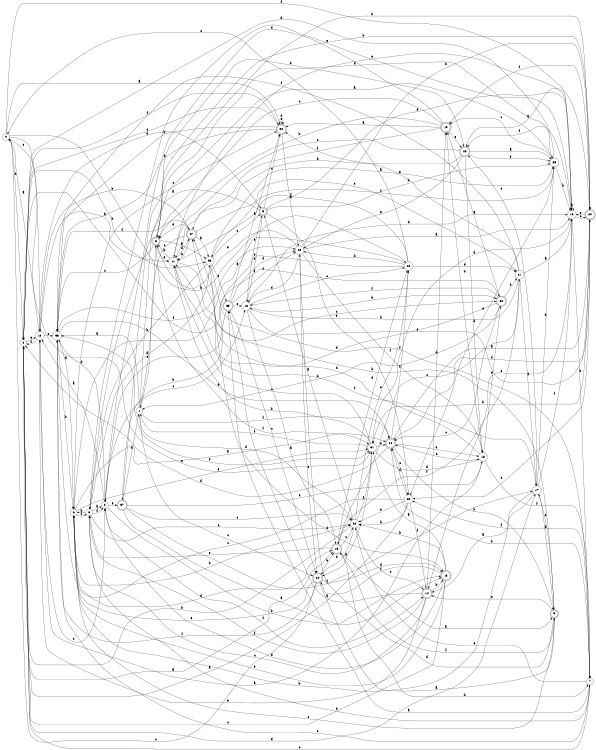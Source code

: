 digraph n31_3 {
__start0 [label="" shape="none"];

rankdir=LR;
size="8,5";

s0 [style="filled", color="black", fillcolor="white" shape="circle", label="0"];
s1 [style="filled", color="black", fillcolor="white" shape="circle", label="1"];
s2 [style="filled", color="black", fillcolor="white" shape="circle", label="2"];
s3 [style="filled", color="black", fillcolor="white" shape="circle", label="3"];
s4 [style="filled", color="black", fillcolor="white" shape="circle", label="4"];
s5 [style="rounded,filled", color="black", fillcolor="white" shape="doublecircle", label="5"];
s6 [style="filled", color="black", fillcolor="white" shape="circle", label="6"];
s7 [style="filled", color="black", fillcolor="white" shape="circle", label="7"];
s8 [style="rounded,filled", color="black", fillcolor="white" shape="doublecircle", label="8"];
s9 [style="rounded,filled", color="black", fillcolor="white" shape="doublecircle", label="9"];
s10 [style="filled", color="black", fillcolor="white" shape="circle", label="10"];
s11 [style="filled", color="black", fillcolor="white" shape="circle", label="11"];
s12 [style="filled", color="black", fillcolor="white" shape="circle", label="12"];
s13 [style="rounded,filled", color="black", fillcolor="white" shape="doublecircle", label="13"];
s14 [style="rounded,filled", color="black", fillcolor="white" shape="doublecircle", label="14"];
s15 [style="rounded,filled", color="black", fillcolor="white" shape="doublecircle", label="15"];
s16 [style="filled", color="black", fillcolor="white" shape="circle", label="16"];
s17 [style="filled", color="black", fillcolor="white" shape="circle", label="17"];
s18 [style="filled", color="black", fillcolor="white" shape="circle", label="18"];
s19 [style="rounded,filled", color="black", fillcolor="white" shape="doublecircle", label="19"];
s20 [style="rounded,filled", color="black", fillcolor="white" shape="doublecircle", label="20"];
s21 [style="filled", color="black", fillcolor="white" shape="circle", label="21"];
s22 [style="filled", color="black", fillcolor="white" shape="circle", label="22"];
s23 [style="filled", color="black", fillcolor="white" shape="circle", label="23"];
s24 [style="rounded,filled", color="black", fillcolor="white" shape="doublecircle", label="24"];
s25 [style="filled", color="black", fillcolor="white" shape="circle", label="25"];
s26 [style="rounded,filled", color="black", fillcolor="white" shape="doublecircle", label="26"];
s27 [style="rounded,filled", color="black", fillcolor="white" shape="doublecircle", label="27"];
s28 [style="rounded,filled", color="black", fillcolor="white" shape="doublecircle", label="28"];
s29 [style="filled", color="black", fillcolor="white" shape="circle", label="29"];
s30 [style="rounded,filled", color="black", fillcolor="white" shape="doublecircle", label="30"];
s31 [style="filled", color="black", fillcolor="white" shape="circle", label="31"];
s32 [style="filled", color="black", fillcolor="white" shape="circle", label="32"];
s33 [style="filled", color="black", fillcolor="white" shape="circle", label="33"];
s34 [style="rounded,filled", color="black", fillcolor="white" shape="doublecircle", label="34"];
s35 [style="rounded,filled", color="black", fillcolor="white" shape="doublecircle", label="35"];
s36 [style="filled", color="black", fillcolor="white" shape="circle", label="36"];
s37 [style="rounded,filled", color="black", fillcolor="white" shape="doublecircle", label="37"];
s0 -> s30 [label="a"];
s0 -> s22 [label="b"];
s0 -> s12 [label="c"];
s0 -> s4 [label="d"];
s0 -> s31 [label="e"];
s0 -> s10 [label="f"];
s1 -> s33 [label="a"];
s1 -> s20 [label="b"];
s1 -> s24 [label="c"];
s1 -> s32 [label="d"];
s1 -> s8 [label="e"];
s1 -> s34 [label="f"];
s2 -> s12 [label="a"];
s2 -> s13 [label="b"];
s2 -> s16 [label="c"];
s2 -> s33 [label="d"];
s2 -> s37 [label="e"];
s2 -> s14 [label="f"];
s3 -> s2 [label="a"];
s3 -> s6 [label="b"];
s3 -> s32 [label="c"];
s3 -> s36 [label="d"];
s3 -> s10 [label="e"];
s3 -> s2 [label="f"];
s4 -> s15 [label="a"];
s4 -> s36 [label="b"];
s4 -> s30 [label="c"];
s4 -> s17 [label="d"];
s4 -> s12 [label="e"];
s4 -> s26 [label="f"];
s5 -> s3 [label="a"];
s5 -> s25 [label="b"];
s5 -> s30 [label="c"];
s5 -> s10 [label="d"];
s5 -> s16 [label="e"];
s5 -> s23 [label="f"];
s6 -> s34 [label="a"];
s6 -> s32 [label="b"];
s6 -> s30 [label="c"];
s6 -> s15 [label="d"];
s6 -> s31 [label="e"];
s6 -> s3 [label="f"];
s7 -> s35 [label="a"];
s7 -> s34 [label="b"];
s7 -> s4 [label="c"];
s7 -> s3 [label="d"];
s7 -> s32 [label="e"];
s7 -> s23 [label="f"];
s8 -> s36 [label="a"];
s8 -> s20 [label="b"];
s8 -> s33 [label="c"];
s8 -> s25 [label="d"];
s8 -> s11 [label="e"];
s8 -> s31 [label="f"];
s9 -> s17 [label="a"];
s9 -> s27 [label="b"];
s9 -> s6 [label="c"];
s9 -> s29 [label="d"];
s9 -> s14 [label="e"];
s9 -> s15 [label="f"];
s10 -> s10 [label="a"];
s10 -> s7 [label="b"];
s10 -> s20 [label="c"];
s10 -> s31 [label="d"];
s10 -> s14 [label="e"];
s10 -> s28 [label="f"];
s11 -> s12 [label="a"];
s11 -> s8 [label="b"];
s11 -> s26 [label="c"];
s11 -> s27 [label="d"];
s11 -> s10 [label="e"];
s11 -> s17 [label="f"];
s12 -> s0 [label="a"];
s12 -> s27 [label="b"];
s12 -> s2 [label="c"];
s12 -> s5 [label="d"];
s12 -> s33 [label="e"];
s12 -> s4 [label="f"];
s13 -> s31 [label="a"];
s13 -> s32 [label="b"];
s13 -> s4 [label="c"];
s13 -> s2 [label="d"];
s13 -> s6 [label="e"];
s13 -> s24 [label="f"];
s14 -> s35 [label="a"];
s14 -> s13 [label="b"];
s14 -> s3 [label="c"];
s14 -> s19 [label="d"];
s14 -> s12 [label="e"];
s14 -> s3 [label="f"];
s15 -> s9 [label="a"];
s15 -> s7 [label="b"];
s15 -> s32 [label="c"];
s15 -> s22 [label="d"];
s15 -> s3 [label="e"];
s15 -> s21 [label="f"];
s16 -> s15 [label="a"];
s16 -> s26 [label="b"];
s16 -> s22 [label="c"];
s16 -> s10 [label="d"];
s16 -> s5 [label="e"];
s16 -> s20 [label="f"];
s17 -> s14 [label="a"];
s17 -> s6 [label="b"];
s17 -> s9 [label="c"];
s17 -> s25 [label="d"];
s17 -> s28 [label="e"];
s17 -> s10 [label="f"];
s18 -> s12 [label="a"];
s18 -> s19 [label="b"];
s18 -> s34 [label="c"];
s18 -> s27 [label="d"];
s18 -> s26 [label="e"];
s18 -> s7 [label="f"];
s19 -> s30 [label="a"];
s19 -> s8 [label="b"];
s19 -> s8 [label="c"];
s19 -> s2 [label="d"];
s19 -> s28 [label="e"];
s19 -> s27 [label="f"];
s20 -> s28 [label="a"];
s20 -> s31 [label="b"];
s20 -> s23 [label="c"];
s20 -> s34 [label="d"];
s20 -> s10 [label="e"];
s20 -> s19 [label="f"];
s21 -> s10 [label="a"];
s21 -> s16 [label="b"];
s21 -> s15 [label="c"];
s21 -> s17 [label="d"];
s21 -> s30 [label="e"];
s21 -> s33 [label="f"];
s22 -> s6 [label="a"];
s22 -> s29 [label="b"];
s22 -> s0 [label="c"];
s22 -> s21 [label="d"];
s22 -> s2 [label="e"];
s22 -> s11 [label="f"];
s23 -> s4 [label="a"];
s23 -> s32 [label="b"];
s23 -> s33 [label="c"];
s23 -> s34 [label="d"];
s23 -> s32 [label="e"];
s23 -> s14 [label="f"];
s24 -> s9 [label="a"];
s24 -> s15 [label="b"];
s24 -> s0 [label="c"];
s24 -> s13 [label="d"];
s24 -> s6 [label="e"];
s24 -> s33 [label="f"];
s25 -> s8 [label="a"];
s25 -> s10 [label="b"];
s25 -> s19 [label="c"];
s25 -> s4 [label="d"];
s25 -> s23 [label="e"];
s25 -> s36 [label="f"];
s26 -> s19 [label="a"];
s26 -> s1 [label="b"];
s26 -> s34 [label="c"];
s26 -> s11 [label="d"];
s26 -> s21 [label="e"];
s26 -> s16 [label="f"];
s27 -> s36 [label="a"];
s27 -> s11 [label="b"];
s27 -> s1 [label="c"];
s27 -> s8 [label="d"];
s27 -> s21 [label="e"];
s27 -> s33 [label="f"];
s28 -> s25 [label="a"];
s28 -> s11 [label="b"];
s28 -> s11 [label="c"];
s28 -> s18 [label="d"];
s28 -> s29 [label="e"];
s28 -> s25 [label="f"];
s29 -> s10 [label="a"];
s29 -> s20 [label="b"];
s29 -> s24 [label="c"];
s29 -> s16 [label="d"];
s29 -> s8 [label="e"];
s29 -> s18 [label="f"];
s30 -> s29 [label="a"];
s30 -> s33 [label="b"];
s30 -> s30 [label="c"];
s30 -> s33 [label="d"];
s30 -> s30 [label="e"];
s30 -> s4 [label="f"];
s31 -> s24 [label="a"];
s31 -> s11 [label="b"];
s31 -> s11 [label="c"];
s31 -> s18 [label="d"];
s31 -> s34 [label="e"];
s31 -> s1 [label="f"];
s32 -> s5 [label="a"];
s32 -> s4 [label="b"];
s32 -> s14 [label="c"];
s32 -> s24 [label="d"];
s32 -> s22 [label="e"];
s32 -> s31 [label="f"];
s33 -> s6 [label="a"];
s33 -> s6 [label="b"];
s33 -> s7 [label="c"];
s33 -> s34 [label="d"];
s33 -> s31 [label="e"];
s33 -> s29 [label="f"];
s34 -> s20 [label="a"];
s34 -> s9 [label="b"];
s34 -> s23 [label="c"];
s34 -> s4 [label="d"];
s34 -> s18 [label="e"];
s34 -> s22 [label="f"];
s35 -> s30 [label="a"];
s35 -> s37 [label="b"];
s35 -> s24 [label="c"];
s35 -> s29 [label="d"];
s35 -> s16 [label="e"];
s35 -> s29 [label="f"];
s36 -> s25 [label="a"];
s36 -> s3 [label="b"];
s36 -> s5 [label="c"];
s36 -> s13 [label="d"];
s36 -> s35 [label="e"];
s36 -> s7 [label="f"];
s37 -> s13 [label="a"];
s37 -> s28 [label="b"];
s37 -> s32 [label="c"];
s37 -> s1 [label="d"];
s37 -> s18 [label="e"];
s37 -> s17 [label="f"];

}